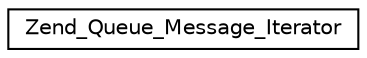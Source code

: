 digraph G
{
  edge [fontname="Helvetica",fontsize="10",labelfontname="Helvetica",labelfontsize="10"];
  node [fontname="Helvetica",fontsize="10",shape=record];
  rankdir="LR";
  Node1 [label="Zend_Queue_Message_Iterator",height=0.2,width=0.4,color="black", fillcolor="white", style="filled",URL="$class_zend___queue___message___iterator.html"];
}

